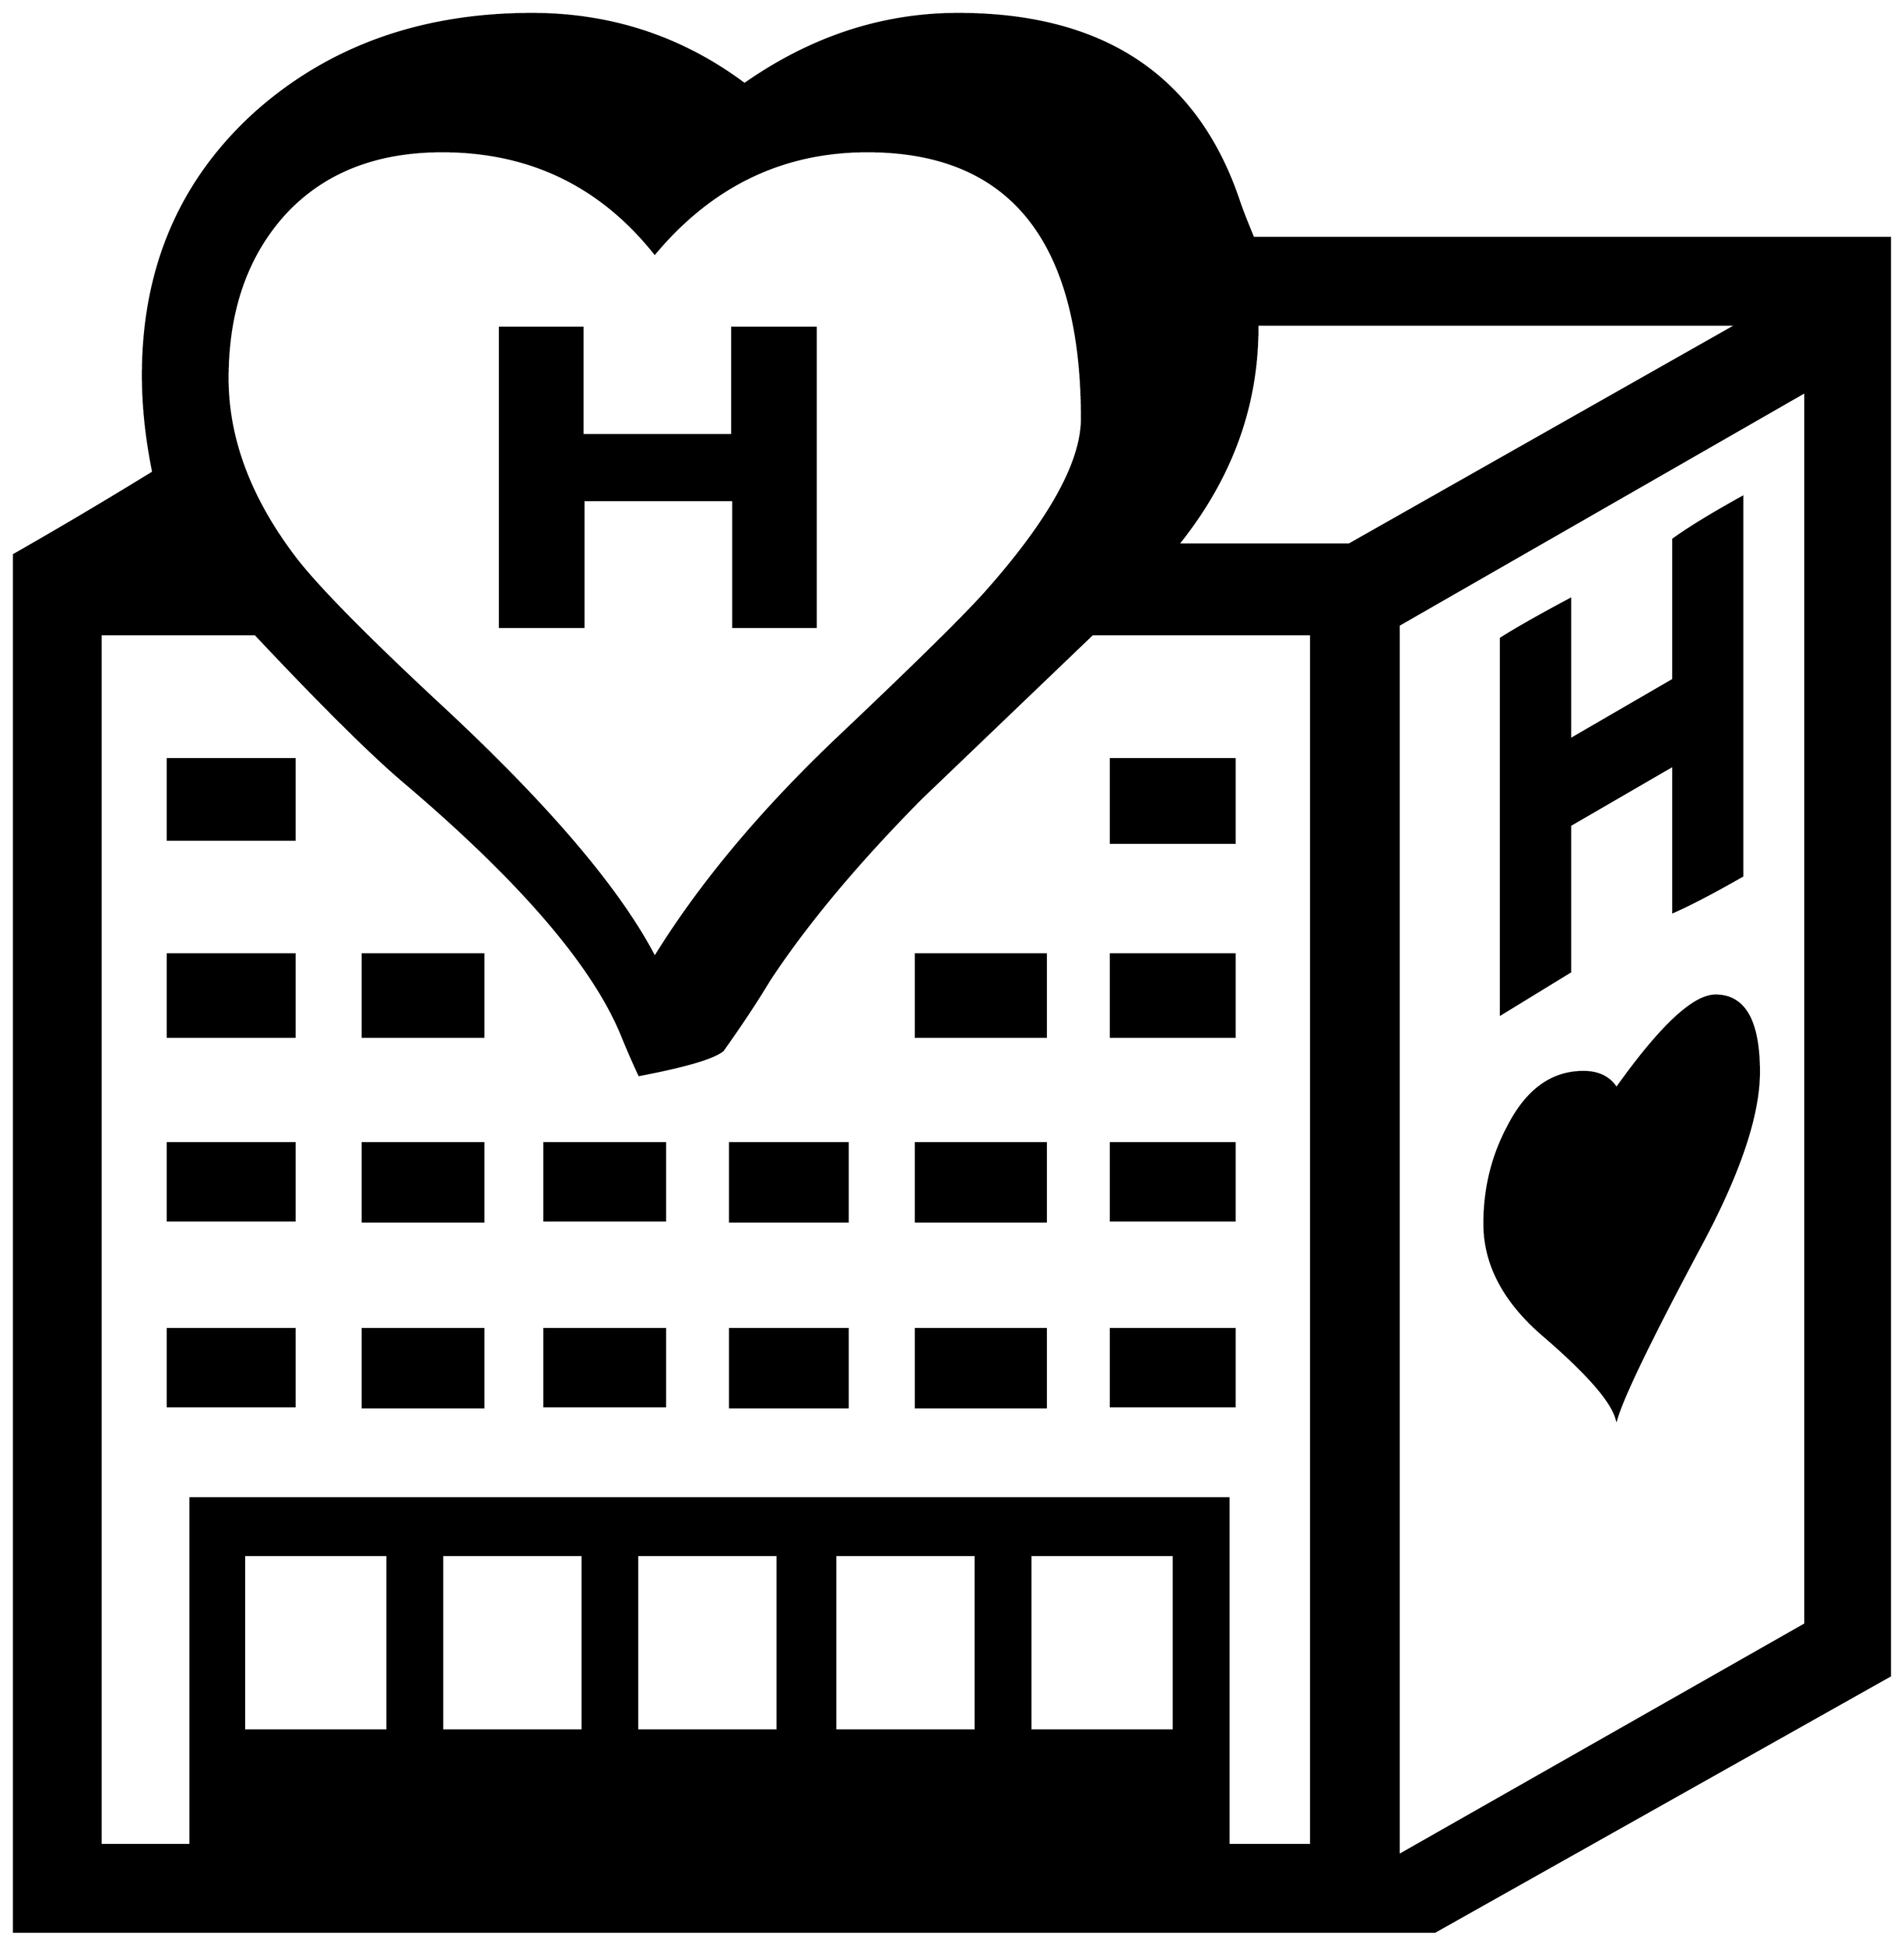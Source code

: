 


\begin{tikzpicture}[y=0.80pt, x=0.80pt, yscale=-1.0, xscale=1.0, inner sep=0pt, outer sep=0pt]
\begin{scope}[shift={(100.0,1720.0)},nonzero rule]
  \path[draw=.,fill=.,line width=1.600pt] (1900.0,85.0) --
    (1459.0,333.0) -- (82.0,333.0) -- (82.0,-1001.0) .. controls
    (125.333,-1025.667) and (170.333,-1052.333) .. (217.0,-1081.0) ..
    controls (210.333,-1113.667) and (207.0,-1145.0) ..
    (207.0,-1175.0) .. controls (207.0,-1279.667) and
    (244.0,-1365.0) .. (318.0,-1431.0) .. controls
    (389.333,-1493.667) and (478.0,-1525.0) .. (584.0,-1525.0) ..
    controls (660.667,-1525.0) and (729.333,-1502.333) ..
    (790.0,-1457.0) .. controls (854.667,-1502.333) and
    (923.667,-1525.0) .. (997.0,-1525.0) .. controls
    (1137.667,-1525.0) and (1228.333,-1464.667) .. (1269.0,-1344.0) ..
    controls (1271.667,-1336.0) and (1276.333,-1324.0) ..
    (1283.0,-1308.0) -- (1900.0,-1308.0) -- (1900.0,85.0) --
    cycle(1752.0,-1224.0) -- (1287.0,-1224.0) .. controls
    (1287.667,-1146.667) and (1262.0,-1075.667) .. (1210.0,-1011.0) --
    (1376.0,-1011.0) -- (1752.0,-1224.0) -- cycle(1818.0,35.0)
    -- (1818.0,-1159.0) -- (1424.0,-933.0) -- (1424.0,259.0) --
    (1818.0,35.0) -- cycle(1117.0,-1133.0) .. controls
    (1117.0,-1305.667) and (1047.667,-1392.0) .. (909.0,-1392.0) ..
    controls (827.0,-1392.0) and (758.333,-1359.0) ..
    (703.0,-1293.0) .. controls (650.333,-1359.0) and
    (581.667,-1392.0) .. (497.0,-1392.0) .. controls
    (432.333,-1392.0) and (381.333,-1371.667) .. (344.0,-1331.0) ..
    controls (307.333,-1290.333) and (289.0,-1237.333) ..
    (289.0,-1172.0) .. controls (289.0,-1112.667) and
    (311.333,-1054.0) .. (356.0,-996.0) .. controls (378.0,-968.0)
    and (423.333,-922.0) .. (492.0,-858.0) .. controls
    (598.0,-760.0) and (668.333,-677.667) .. (703.0,-611.0) ..
    controls (747.0,-682.333) and (806.667,-753.667) .. (882.0,-825.0)
    .. controls (957.333,-896.333) and (1005.0,-943.333) ..
    (1025.0,-966.0) .. controls (1086.333,-1035.333) and
    (1117.0,-1091.0) .. (1117.0,-1133.0) -- cycle(1339.0,249.0)
    -- (1339.0,-924.0) -- (1127.0,-924.0) .. controls
    (1016.333,-818.0) and (961.0,-765.0) .. (961.0,-765.0) ..
    controls (899.0,-702.333) and (850.0,-643.667) .. (814.0,-589.0)
    .. controls (802.0,-569.0) and (787.0,-546.333) ..
    (769.0,-521.0) .. controls (760.333,-513.667) and (733.333,-505.667)
    .. (688.0,-497.0) .. controls (682.667,-508.333) and
    (677.0,-521.333) .. (671.0,-536.0) .. controls (643.0,-604.0)
    and (572.333,-686.0) .. (459.0,-782.0) .. controls
    (427.0,-809.333) and (379.333,-856.667) .. (316.0,-924.0) --
    (166.0,-924.0) -- (166.0,249.0) -- (253.0,249.0) --
    (253.0,-87.0) -- (1259.0,-87.0) -- (1259.0,249.0) --
    (1339.0,249.0) -- cycle(1206.0,138.0) -- (1206.0,-32.0) --
    (1067.0,-32.0) -- (1067.0,138.0) -- (1206.0,138.0) --
    cycle(1014.0,138.0) -- (1014.0,-32.0) -- (878.0,-32.0) --
    (878.0,138.0) -- (1014.0,138.0) -- cycle(822.0,138.0) --
    (822.0,-32.0) -- (686.0,-32.0) -- (686.0,138.0) --
    (822.0,138.0) -- cycle(633.0,138.0) -- (633.0,-32.0) --
    (497.0,-32.0) -- (497.0,138.0) -- (633.0,138.0) --
    cycle(444.0,138.0) -- (444.0,-32.0) -- (305.0,-32.0) --
    (305.0,138.0) -- (444.0,138.0) -- cycle(1757.0,-690.0) ..
    controls (1729.0,-674.0) and (1706.667,-662.333) ..
    (1690.0,-655.0) -- (1690.0,-797.0) -- (1590.0,-739.0) --
    (1590.0,-597.0) -- (1523.0,-556.0) -- (1523.0,-920.0) ..
    controls (1537.667,-929.333) and (1560.0,-942.0) ..
    (1590.0,-958.0) -- (1590.0,-822.0) -- (1690.0,-880.0) --
    (1690.0,-1016.0) .. controls (1704.667,-1026.667) and
    (1727.0,-1040.333) .. (1757.0,-1057.0) -- (1757.0,-690.0) --
    cycle(1773.0,-500.0) .. controls (1773.0,-458.0) and
    (1754.0,-401.667) .. (1716.0,-331.0) .. controls
    (1668.667,-242.333) and (1641.667,-186.667) .. (1635.0,-164.0) ..
    controls (1630.333,-181.333) and (1606.667,-208.333) ..
    (1564.0,-245.0) .. controls (1526.0,-277.667) and
    (1507.0,-313.667) .. (1507.0,-353.0) .. controls
    (1507.0,-387.0) and (1514.667,-418.333) .. (1530.0,-447.0) ..
    controls (1548.0,-482.333) and (1572.333,-500.0) ..
    (1603.0,-500.0) .. controls (1617.667,-500.0) and
    (1628.333,-494.667) .. (1635.0,-484.0) .. controls
    (1677.667,-544.0) and (1709.667,-574.0) .. (1731.0,-574.0) ..
    controls (1759.0,-574.0) and (1773.0,-549.333) ..
    (1773.0,-500.0) -- cycle(1265.0,-722.0) -- (1145.0,-722.0)
    -- (1145.0,-803.0) -- (1265.0,-803.0) -- (1265.0,-722.0) --
    cycle(859.0,-931.0) -- (779.0,-931.0) -- (779.0,-1054.0) --
    (634.0,-1054.0) -- (634.0,-931.0) -- (553.0,-931.0) --
    (553.0,-1221.0) -- (633.0,-1221.0) -- (633.0,-1117.0) --
    (778.0,-1117.0) -- (778.0,-1221.0) -- (859.0,-1221.0) --
    (859.0,-931.0) -- cycle(1265.0,-534.0) -- (1145.0,-534.0) --
    (1145.0,-614.0) -- (1265.0,-614.0) -- (1265.0,-534.0) --
    cycle(1265.0,-356.0) -- (1145.0,-356.0) -- (1145.0,-431.0)
    -- (1265.0,-431.0) -- (1265.0,-356.0) --
    cycle(1082.0,-534.0) -- (956.0,-534.0) -- (956.0,-614.0) --
    (1082.0,-614.0) -- (1082.0,-534.0) -- cycle(1265.0,-176.0)
    -- (1145.0,-176.0) -- (1145.0,-251.0) -- (1265.0,-251.0) --
    (1265.0,-176.0) -- cycle(1082.0,-355.0) -- (956.0,-355.0) --
    (956.0,-431.0) -- (1082.0,-431.0) -- (1082.0,-355.0) --
    cycle(1082.0,-175.0) -- (956.0,-175.0) -- (956.0,-251.0) --
    (1082.0,-251.0) -- (1082.0,-175.0) -- cycle(890.0,-355.0) --
    (776.0,-355.0) -- (776.0,-431.0) -- (890.0,-431.0) --
    (890.0,-355.0) -- cycle(354.0,-725.0) -- (231.0,-725.0) --
    (231.0,-803.0) -- (354.0,-803.0) -- (354.0,-725.0) --
    cycle(537.0,-534.0) -- (420.0,-534.0) -- (420.0,-614.0) --
    (537.0,-614.0) -- (537.0,-534.0) -- cycle(713.0,-356.0) --
    (596.0,-356.0) -- (596.0,-431.0) -- (713.0,-431.0) --
    (713.0,-356.0) -- cycle(890.0,-175.0) -- (776.0,-175.0) --
    (776.0,-251.0) -- (890.0,-251.0) -- (890.0,-175.0) --
    cycle(537.0,-355.0) -- (420.0,-355.0) -- (420.0,-431.0) --
    (537.0,-431.0) -- (537.0,-355.0) -- cycle(713.0,-176.0) --
    (596.0,-176.0) -- (596.0,-251.0) -- (713.0,-251.0) --
    (713.0,-176.0) -- cycle(354.0,-534.0) -- (231.0,-534.0) --
    (231.0,-614.0) -- (354.0,-614.0) -- (354.0,-534.0) --
    cycle(537.0,-175.0) -- (420.0,-175.0) -- (420.0,-251.0) --
    (537.0,-251.0) -- (537.0,-175.0) -- cycle(354.0,-356.0) --
    (231.0,-356.0) -- (231.0,-431.0) -- (354.0,-431.0) --
    (354.0,-356.0) -- cycle(354.0,-176.0) -- (231.0,-176.0) --
    (231.0,-251.0) -- (354.0,-251.0) -- (354.0,-176.0) -- cycle;
\end{scope}

\end{tikzpicture}

